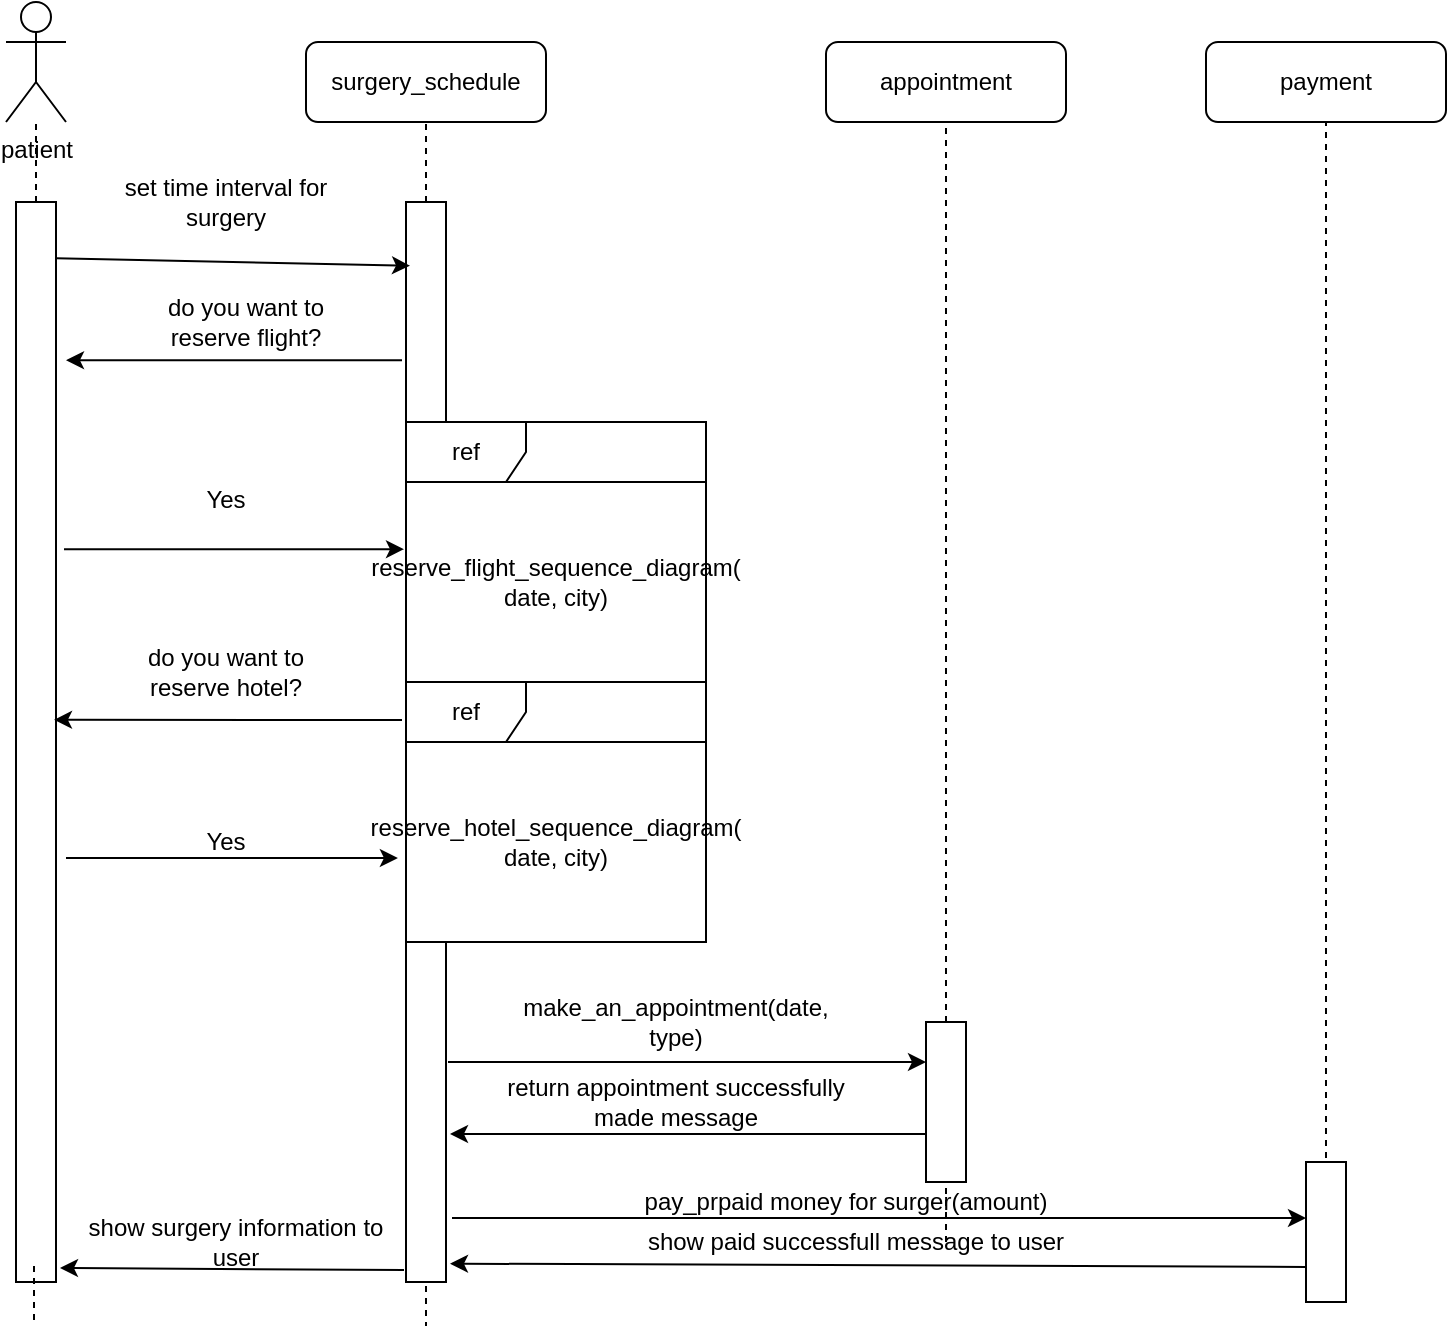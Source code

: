 <mxfile version="12.4.3" type="device" pages="1"><diagram id="q78AgeJO5H-_JPZKx4IU" name="Page-1"><mxGraphModel dx="1355" dy="753" grid="1" gridSize="10" guides="1" tooltips="1" connect="1" arrows="1" fold="1" page="1" pageScale="1" pageWidth="850" pageHeight="1100" math="0" shadow="0"><root><mxCell id="0"/><mxCell id="1" parent="0"/><mxCell id="_O_I6msaPjnpDwmRmlW7-1" value="patient" style="shape=umlActor;verticalLabelPosition=bottom;labelBackgroundColor=#ffffff;verticalAlign=top;html=1;outlineConnect=0;" vertex="1" parent="1"><mxGeometry x="80" y="180" width="30" height="60" as="geometry"/></mxCell><mxCell id="_O_I6msaPjnpDwmRmlW7-2" value="" style="endArrow=none;dashed=1;html=1;" edge="1" parent="1" source="_O_I6msaPjnpDwmRmlW7-3" target="_O_I6msaPjnpDwmRmlW7-1"><mxGeometry width="50" height="50" relative="1" as="geometry"><mxPoint x="94" y="600" as="sourcePoint"/><mxPoint x="140" y="310" as="targetPoint"/></mxGeometry></mxCell><mxCell id="_O_I6msaPjnpDwmRmlW7-3" value="" style="rounded=0;whiteSpace=wrap;html=1;" vertex="1" parent="1"><mxGeometry x="85" y="280" width="20" height="540" as="geometry"/></mxCell><mxCell id="_O_I6msaPjnpDwmRmlW7-4" value="" style="endArrow=none;dashed=1;html=1;" edge="1" parent="1"><mxGeometry width="50" height="50" relative="1" as="geometry"><mxPoint x="94" y="812" as="sourcePoint"/><mxPoint x="94" y="840" as="targetPoint"/></mxGeometry></mxCell><mxCell id="_O_I6msaPjnpDwmRmlW7-5" value="surgery_schedule" style="rounded=1;whiteSpace=wrap;html=1;" vertex="1" parent="1"><mxGeometry x="230" y="200" width="120" height="40" as="geometry"/></mxCell><mxCell id="_O_I6msaPjnpDwmRmlW7-6" value="" style="endArrow=none;dashed=1;html=1;entryX=0.5;entryY=1;entryDx=0;entryDy=0;" edge="1" parent="1" source="_O_I6msaPjnpDwmRmlW7-7" target="_O_I6msaPjnpDwmRmlW7-5"><mxGeometry width="50" height="50" relative="1" as="geometry"><mxPoint x="290" y="600" as="sourcePoint"/><mxPoint x="300" y="300" as="targetPoint"/></mxGeometry></mxCell><mxCell id="_O_I6msaPjnpDwmRmlW7-7" value="" style="rounded=0;whiteSpace=wrap;html=1;" vertex="1" parent="1"><mxGeometry x="280" y="280" width="20" height="540" as="geometry"/></mxCell><mxCell id="_O_I6msaPjnpDwmRmlW7-8" value="" style="endArrow=none;dashed=1;html=1;entryX=0.5;entryY=1;entryDx=0;entryDy=0;" edge="1" parent="1"><mxGeometry width="50" height="50" relative="1" as="geometry"><mxPoint x="290" y="822" as="sourcePoint"/><mxPoint x="290" y="842" as="targetPoint"/></mxGeometry></mxCell><mxCell id="_O_I6msaPjnpDwmRmlW7-9" value="" style="endArrow=classic;html=1;exitX=1;exitY=0.052;exitDx=0;exitDy=0;exitPerimeter=0;entryX=0.1;entryY=0.059;entryDx=0;entryDy=0;entryPerimeter=0;" edge="1" parent="1" source="_O_I6msaPjnpDwmRmlW7-3" target="_O_I6msaPjnpDwmRmlW7-7"><mxGeometry width="50" height="50" relative="1" as="geometry"><mxPoint x="190" y="380" as="sourcePoint"/><mxPoint x="240" y="330" as="targetPoint"/></mxGeometry></mxCell><mxCell id="_O_I6msaPjnpDwmRmlW7-10" value="set time interval for surgery" style="text;html=1;strokeColor=none;fillColor=none;align=center;verticalAlign=middle;whiteSpace=wrap;rounded=0;" vertex="1" parent="1"><mxGeometry x="130" y="270" width="120" height="20" as="geometry"/></mxCell><mxCell id="_O_I6msaPjnpDwmRmlW7-18" value="" style="endArrow=classic;html=1;exitX=-0.1;exitY=0.197;exitDx=0;exitDy=0;exitPerimeter=0;entryX=1.25;entryY=0.197;entryDx=0;entryDy=0;entryPerimeter=0;" edge="1" parent="1"><mxGeometry width="50" height="50" relative="1" as="geometry"><mxPoint x="278" y="359.13" as="sourcePoint"/><mxPoint x="110" y="359.13" as="targetPoint"/></mxGeometry></mxCell><mxCell id="_O_I6msaPjnpDwmRmlW7-19" value="do you want to reserve flight?" style="text;html=1;strokeColor=none;fillColor=none;align=center;verticalAlign=middle;whiteSpace=wrap;rounded=0;" vertex="1" parent="1"><mxGeometry x="140" y="330" width="120" height="20" as="geometry"/></mxCell><mxCell id="_O_I6msaPjnpDwmRmlW7-21" value="" style="endArrow=classic;html=1;exitX=1.15;exitY=0.445;exitDx=0;exitDy=0;exitPerimeter=0;entryX=-0.1;entryY=0.445;entryDx=0;entryDy=0;entryPerimeter=0;" edge="1" parent="1"><mxGeometry width="50" height="50" relative="1" as="geometry"><mxPoint x="109" y="453.6" as="sourcePoint"/><mxPoint x="279" y="453.6" as="targetPoint"/></mxGeometry></mxCell><mxCell id="_O_I6msaPjnpDwmRmlW7-23" value="Yes" style="text;html=1;strokeColor=none;fillColor=none;align=center;verticalAlign=middle;whiteSpace=wrap;rounded=0;" vertex="1" parent="1"><mxGeometry x="170" y="419" width="40" height="20" as="geometry"/></mxCell><mxCell id="_O_I6msaPjnpDwmRmlW7-24" value="ref" style="shape=umlFrame;whiteSpace=wrap;html=1;" vertex="1" parent="1"><mxGeometry x="280" y="390" width="150" height="130" as="geometry"/></mxCell><mxCell id="_O_I6msaPjnpDwmRmlW7-25" value="reserve_flight_sequence_diagram( date, city)" style="rounded=0;whiteSpace=wrap;html=1;" vertex="1" parent="1"><mxGeometry x="280" y="420" width="150" height="100" as="geometry"/></mxCell><mxCell id="_O_I6msaPjnpDwmRmlW7-26" value="" style="endArrow=classic;html=1;entryX=0.95;entryY=0.879;entryDx=0;entryDy=0;entryPerimeter=0;" edge="1" parent="1"><mxGeometry width="50" height="50" relative="1" as="geometry"><mxPoint x="278" y="539" as="sourcePoint"/><mxPoint x="104" y="538.92" as="targetPoint"/></mxGeometry></mxCell><mxCell id="_O_I6msaPjnpDwmRmlW7-27" value="do you want to reserve hotel?" style="text;html=1;strokeColor=none;fillColor=none;align=center;verticalAlign=middle;whiteSpace=wrap;rounded=0;" vertex="1" parent="1"><mxGeometry x="135" y="505" width="110" height="20" as="geometry"/></mxCell><mxCell id="_O_I6msaPjnpDwmRmlW7-31" value="ref" style="shape=umlFrame;whiteSpace=wrap;html=1;" vertex="1" parent="1"><mxGeometry x="280" y="520" width="150" height="130" as="geometry"/></mxCell><mxCell id="_O_I6msaPjnpDwmRmlW7-32" value="reserve_hotel_sequence_diagram( date, city)" style="rounded=0;whiteSpace=wrap;html=1;" vertex="1" parent="1"><mxGeometry x="280" y="550" width="150" height="100" as="geometry"/></mxCell><mxCell id="_O_I6msaPjnpDwmRmlW7-33" value="" style="endArrow=classic;html=1;entryX=-0.027;entryY=0.58;entryDx=0;entryDy=0;entryPerimeter=0;" edge="1" parent="1" target="_O_I6msaPjnpDwmRmlW7-32"><mxGeometry width="50" height="50" relative="1" as="geometry"><mxPoint x="110" y="608" as="sourcePoint"/><mxPoint x="240" y="630" as="targetPoint"/></mxGeometry></mxCell><mxCell id="_O_I6msaPjnpDwmRmlW7-34" value="Yes" style="text;html=1;strokeColor=none;fillColor=none;align=center;verticalAlign=middle;whiteSpace=wrap;rounded=0;" vertex="1" parent="1"><mxGeometry x="170" y="590" width="40" height="20" as="geometry"/></mxCell><mxCell id="_O_I6msaPjnpDwmRmlW7-37" value="appointment" style="rounded=1;whiteSpace=wrap;html=1;" vertex="1" parent="1"><mxGeometry x="490" y="200" width="120" height="40" as="geometry"/></mxCell><mxCell id="_O_I6msaPjnpDwmRmlW7-38" value="" style="endArrow=none;dashed=1;html=1;entryX=0.5;entryY=1;entryDx=0;entryDy=0;" edge="1" parent="1" source="_O_I6msaPjnpDwmRmlW7-39" target="_O_I6msaPjnpDwmRmlW7-37"><mxGeometry width="50" height="50" relative="1" as="geometry"><mxPoint x="550" y="800" as="sourcePoint"/><mxPoint x="570" y="450" as="targetPoint"/></mxGeometry></mxCell><mxCell id="_O_I6msaPjnpDwmRmlW7-39" value="" style="rounded=0;whiteSpace=wrap;html=1;" vertex="1" parent="1"><mxGeometry x="540" y="690" width="20" height="80" as="geometry"/></mxCell><mxCell id="_O_I6msaPjnpDwmRmlW7-40" value="" style="endArrow=none;dashed=1;html=1;entryX=0.5;entryY=1;entryDx=0;entryDy=0;" edge="1" parent="1" target="_O_I6msaPjnpDwmRmlW7-39"><mxGeometry width="50" height="50" relative="1" as="geometry"><mxPoint x="550" y="800" as="sourcePoint"/><mxPoint x="550" y="240" as="targetPoint"/></mxGeometry></mxCell><mxCell id="_O_I6msaPjnpDwmRmlW7-41" value="" style="endArrow=classic;html=1;entryX=0;entryY=0.25;entryDx=0;entryDy=0;" edge="1" parent="1" target="_O_I6msaPjnpDwmRmlW7-39"><mxGeometry width="50" height="50" relative="1" as="geometry"><mxPoint x="301" y="710" as="sourcePoint"/><mxPoint x="470" y="720" as="targetPoint"/></mxGeometry></mxCell><mxCell id="_O_I6msaPjnpDwmRmlW7-42" value="make_an_appointment(date, type)" style="text;html=1;strokeColor=none;fillColor=none;align=center;verticalAlign=middle;whiteSpace=wrap;rounded=0;" vertex="1" parent="1"><mxGeometry x="360" y="680" width="110" height="20" as="geometry"/></mxCell><mxCell id="_O_I6msaPjnpDwmRmlW7-43" value="" style="endArrow=classic;html=1;" edge="1" parent="1"><mxGeometry width="50" height="50" relative="1" as="geometry"><mxPoint x="540" y="746" as="sourcePoint"/><mxPoint x="302" y="746" as="targetPoint"/></mxGeometry></mxCell><mxCell id="_O_I6msaPjnpDwmRmlW7-44" value="return appointment successfully made message" style="text;html=1;strokeColor=none;fillColor=none;align=center;verticalAlign=middle;whiteSpace=wrap;rounded=0;" vertex="1" parent="1"><mxGeometry x="320" y="720" width="190" height="20" as="geometry"/></mxCell><mxCell id="_O_I6msaPjnpDwmRmlW7-45" value="payment" style="rounded=1;whiteSpace=wrap;html=1;" vertex="1" parent="1"><mxGeometry x="680" y="200" width="120" height="40" as="geometry"/></mxCell><mxCell id="_O_I6msaPjnpDwmRmlW7-46" value="" style="endArrow=none;dashed=1;html=1;entryX=0.5;entryY=1;entryDx=0;entryDy=0;" edge="1" parent="1" target="_O_I6msaPjnpDwmRmlW7-45"><mxGeometry width="50" height="50" relative="1" as="geometry"><mxPoint x="740" y="800" as="sourcePoint"/><mxPoint x="730" y="480" as="targetPoint"/></mxGeometry></mxCell><mxCell id="_O_I6msaPjnpDwmRmlW7-48" value="" style="rounded=0;whiteSpace=wrap;html=1;" vertex="1" parent="1"><mxGeometry x="730" y="760" width="20" height="70" as="geometry"/></mxCell><mxCell id="_O_I6msaPjnpDwmRmlW7-49" value="" style="endArrow=classic;html=1;entryX=0;entryY=0.4;entryDx=0;entryDy=0;entryPerimeter=0;" edge="1" parent="1" target="_O_I6msaPjnpDwmRmlW7-48"><mxGeometry width="50" height="50" relative="1" as="geometry"><mxPoint x="303" y="788" as="sourcePoint"/><mxPoint x="420" y="770" as="targetPoint"/></mxGeometry></mxCell><mxCell id="_O_I6msaPjnpDwmRmlW7-50" value="pay_prpaid money for surger(amount)" style="text;html=1;strokeColor=none;fillColor=none;align=center;verticalAlign=middle;whiteSpace=wrap;rounded=0;" vertex="1" parent="1"><mxGeometry x="390" y="770" width="220" height="20" as="geometry"/></mxCell><mxCell id="_O_I6msaPjnpDwmRmlW7-51" value="" style="endArrow=classic;html=1;exitX=0;exitY=0.75;exitDx=0;exitDy=0;entryX=1.1;entryY=0.983;entryDx=0;entryDy=0;entryPerimeter=0;" edge="1" parent="1" source="_O_I6msaPjnpDwmRmlW7-48" target="_O_I6msaPjnpDwmRmlW7-7"><mxGeometry width="50" height="50" relative="1" as="geometry"><mxPoint x="590" y="880" as="sourcePoint"/><mxPoint x="640" y="830" as="targetPoint"/></mxGeometry></mxCell><mxCell id="_O_I6msaPjnpDwmRmlW7-52" value="show paid successfull message to user" style="text;html=1;strokeColor=none;fillColor=none;align=center;verticalAlign=middle;whiteSpace=wrap;rounded=0;" vertex="1" parent="1"><mxGeometry x="380" y="790" width="250" height="20" as="geometry"/></mxCell><mxCell id="_O_I6msaPjnpDwmRmlW7-53" value="" style="endArrow=classic;html=1;exitX=-0.05;exitY=0.989;exitDx=0;exitDy=0;exitPerimeter=0;entryX=1.1;entryY=0.987;entryDx=0;entryDy=0;entryPerimeter=0;" edge="1" parent="1" source="_O_I6msaPjnpDwmRmlW7-7" target="_O_I6msaPjnpDwmRmlW7-3"><mxGeometry width="50" height="50" relative="1" as="geometry"><mxPoint x="160" y="810" as="sourcePoint"/><mxPoint x="210" y="760" as="targetPoint"/></mxGeometry></mxCell><mxCell id="_O_I6msaPjnpDwmRmlW7-54" value="show surgery information to user" style="text;html=1;strokeColor=none;fillColor=none;align=center;verticalAlign=middle;whiteSpace=wrap;rounded=0;" vertex="1" parent="1"><mxGeometry x="110" y="790" width="170" height="20" as="geometry"/></mxCell></root></mxGraphModel></diagram></mxfile>
